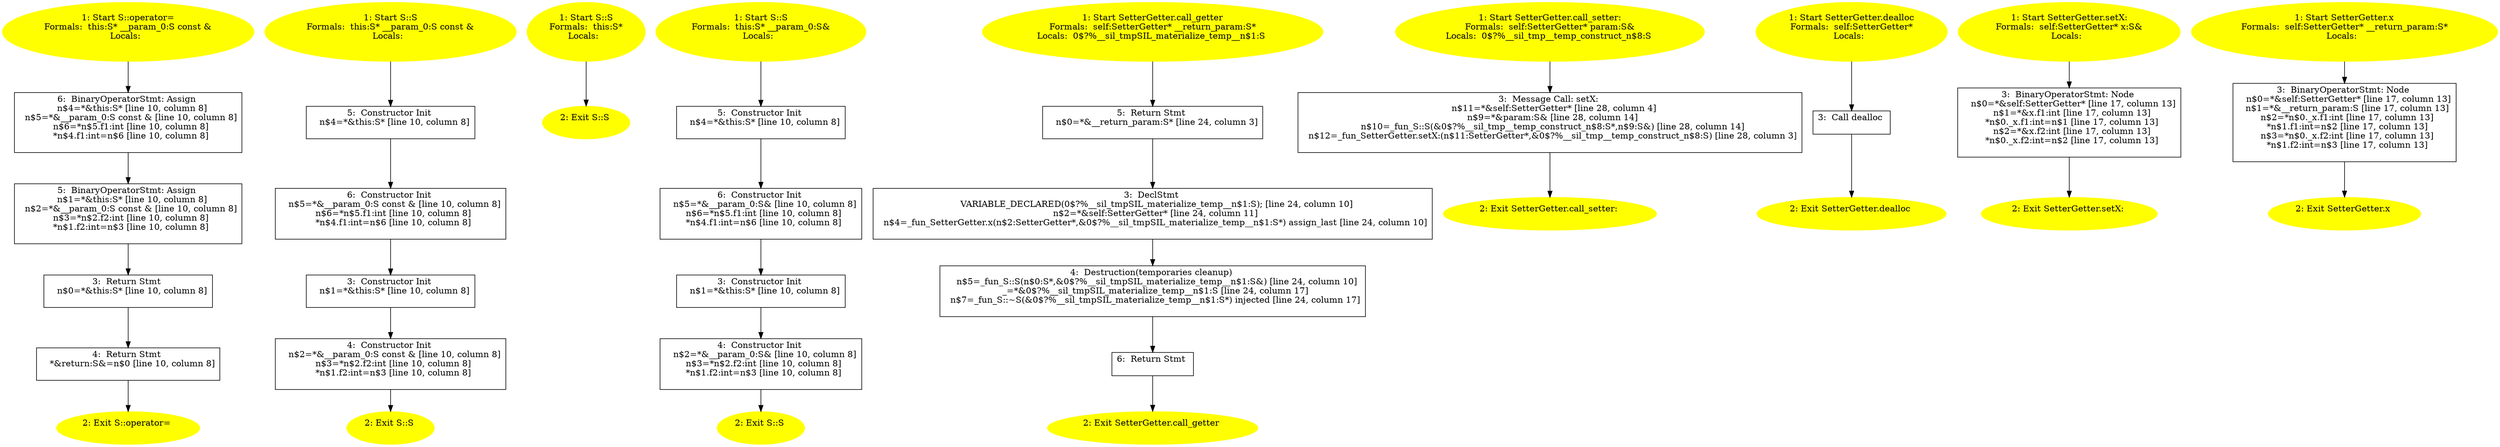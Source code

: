 /* @generated */
digraph cfg {
"operator=#S#(3477848177201612496).2d781ea47698b14a7a166ad988389226_1" [label="1: Start S::operator=\nFormals:  this:S* __param_0:S const &\nLocals:  \n  " color=yellow style=filled]
	

	 "operator=#S#(3477848177201612496).2d781ea47698b14a7a166ad988389226_1" -> "operator=#S#(3477848177201612496).2d781ea47698b14a7a166ad988389226_6" ;
"operator=#S#(3477848177201612496).2d781ea47698b14a7a166ad988389226_2" [label="2: Exit S::operator= \n  " color=yellow style=filled]
	

"operator=#S#(3477848177201612496).2d781ea47698b14a7a166ad988389226_3" [label="3:  Return Stmt \n   n$0=*&this:S* [line 10, column 8]\n " shape="box"]
	

	 "operator=#S#(3477848177201612496).2d781ea47698b14a7a166ad988389226_3" -> "operator=#S#(3477848177201612496).2d781ea47698b14a7a166ad988389226_4" ;
"operator=#S#(3477848177201612496).2d781ea47698b14a7a166ad988389226_4" [label="4:  Return Stmt \n   *&return:S&=n$0 [line 10, column 8]\n " shape="box"]
	

	 "operator=#S#(3477848177201612496).2d781ea47698b14a7a166ad988389226_4" -> "operator=#S#(3477848177201612496).2d781ea47698b14a7a166ad988389226_2" ;
"operator=#S#(3477848177201612496).2d781ea47698b14a7a166ad988389226_5" [label="5:  BinaryOperatorStmt: Assign \n   n$1=*&this:S* [line 10, column 8]\n  n$2=*&__param_0:S const & [line 10, column 8]\n  n$3=*n$2.f2:int [line 10, column 8]\n  *n$1.f2:int=n$3 [line 10, column 8]\n " shape="box"]
	

	 "operator=#S#(3477848177201612496).2d781ea47698b14a7a166ad988389226_5" -> "operator=#S#(3477848177201612496).2d781ea47698b14a7a166ad988389226_3" ;
"operator=#S#(3477848177201612496).2d781ea47698b14a7a166ad988389226_6" [label="6:  BinaryOperatorStmt: Assign \n   n$4=*&this:S* [line 10, column 8]\n  n$5=*&__param_0:S const & [line 10, column 8]\n  n$6=*n$5.f1:int [line 10, column 8]\n  *n$4.f1:int=n$6 [line 10, column 8]\n " shape="box"]
	

	 "operator=#S#(3477848177201612496).2d781ea47698b14a7a166ad988389226_6" -> "operator=#S#(3477848177201612496).2d781ea47698b14a7a166ad988389226_5" ;
"S#S#{1652559256541304523}.6448bcbd68f1a6166a40b2e220c9aae7_1" [label="1: Start S::S\nFormals:  this:S* __param_0:S const &\nLocals:  \n  " color=yellow style=filled]
	

	 "S#S#{1652559256541304523}.6448bcbd68f1a6166a40b2e220c9aae7_1" -> "S#S#{1652559256541304523}.6448bcbd68f1a6166a40b2e220c9aae7_5" ;
"S#S#{1652559256541304523}.6448bcbd68f1a6166a40b2e220c9aae7_2" [label="2: Exit S::S \n  " color=yellow style=filled]
	

"S#S#{1652559256541304523}.6448bcbd68f1a6166a40b2e220c9aae7_3" [label="3:  Constructor Init \n   n$1=*&this:S* [line 10, column 8]\n " shape="box"]
	

	 "S#S#{1652559256541304523}.6448bcbd68f1a6166a40b2e220c9aae7_3" -> "S#S#{1652559256541304523}.6448bcbd68f1a6166a40b2e220c9aae7_4" ;
"S#S#{1652559256541304523}.6448bcbd68f1a6166a40b2e220c9aae7_4" [label="4:  Constructor Init \n   n$2=*&__param_0:S const & [line 10, column 8]\n  n$3=*n$2.f2:int [line 10, column 8]\n  *n$1.f2:int=n$3 [line 10, column 8]\n " shape="box"]
	

	 "S#S#{1652559256541304523}.6448bcbd68f1a6166a40b2e220c9aae7_4" -> "S#S#{1652559256541304523}.6448bcbd68f1a6166a40b2e220c9aae7_2" ;
"S#S#{1652559256541304523}.6448bcbd68f1a6166a40b2e220c9aae7_5" [label="5:  Constructor Init \n   n$4=*&this:S* [line 10, column 8]\n " shape="box"]
	

	 "S#S#{1652559256541304523}.6448bcbd68f1a6166a40b2e220c9aae7_5" -> "S#S#{1652559256541304523}.6448bcbd68f1a6166a40b2e220c9aae7_6" ;
"S#S#{1652559256541304523}.6448bcbd68f1a6166a40b2e220c9aae7_6" [label="6:  Constructor Init \n   n$5=*&__param_0:S const & [line 10, column 8]\n  n$6=*n$5.f1:int [line 10, column 8]\n  *n$4.f1:int=n$6 [line 10, column 8]\n " shape="box"]
	

	 "S#S#{1652559256541304523}.6448bcbd68f1a6166a40b2e220c9aae7_6" -> "S#S#{1652559256541304523}.6448bcbd68f1a6166a40b2e220c9aae7_3" ;
"S#S#{18026356147569087964}.64ac656e384a7135c3ab35312a399900_1" [label="1: Start S::S\nFormals:  this:S*\nLocals:  \n  " color=yellow style=filled]
	

	 "S#S#{18026356147569087964}.64ac656e384a7135c3ab35312a399900_1" -> "S#S#{18026356147569087964}.64ac656e384a7135c3ab35312a399900_2" ;
"S#S#{18026356147569087964}.64ac656e384a7135c3ab35312a399900_2" [label="2: Exit S::S \n  " color=yellow style=filled]
	

"S#S#{7538395480010452745}.c4d1718af09f255fdcf295be7f292a39_1" [label="1: Start S::S\nFormals:  this:S* __param_0:S&\nLocals:  \n  " color=yellow style=filled]
	

	 "S#S#{7538395480010452745}.c4d1718af09f255fdcf295be7f292a39_1" -> "S#S#{7538395480010452745}.c4d1718af09f255fdcf295be7f292a39_5" ;
"S#S#{7538395480010452745}.c4d1718af09f255fdcf295be7f292a39_2" [label="2: Exit S::S \n  " color=yellow style=filled]
	

"S#S#{7538395480010452745}.c4d1718af09f255fdcf295be7f292a39_3" [label="3:  Constructor Init \n   n$1=*&this:S* [line 10, column 8]\n " shape="box"]
	

	 "S#S#{7538395480010452745}.c4d1718af09f255fdcf295be7f292a39_3" -> "S#S#{7538395480010452745}.c4d1718af09f255fdcf295be7f292a39_4" ;
"S#S#{7538395480010452745}.c4d1718af09f255fdcf295be7f292a39_4" [label="4:  Constructor Init \n   n$2=*&__param_0:S& [line 10, column 8]\n  n$3=*n$2.f2:int [line 10, column 8]\n  *n$1.f2:int=n$3 [line 10, column 8]\n " shape="box"]
	

	 "S#S#{7538395480010452745}.c4d1718af09f255fdcf295be7f292a39_4" -> "S#S#{7538395480010452745}.c4d1718af09f255fdcf295be7f292a39_2" ;
"S#S#{7538395480010452745}.c4d1718af09f255fdcf295be7f292a39_5" [label="5:  Constructor Init \n   n$4=*&this:S* [line 10, column 8]\n " shape="box"]
	

	 "S#S#{7538395480010452745}.c4d1718af09f255fdcf295be7f292a39_5" -> "S#S#{7538395480010452745}.c4d1718af09f255fdcf295be7f292a39_6" ;
"S#S#{7538395480010452745}.c4d1718af09f255fdcf295be7f292a39_6" [label="6:  Constructor Init \n   n$5=*&__param_0:S& [line 10, column 8]\n  n$6=*n$5.f1:int [line 10, column 8]\n  *n$4.f1:int=n$6 [line 10, column 8]\n " shape="box"]
	

	 "S#S#{7538395480010452745}.c4d1718af09f255fdcf295be7f292a39_6" -> "S#S#{7538395480010452745}.c4d1718af09f255fdcf295be7f292a39_3" ;
"call_getter#SetterGetter(class S)#instance.0b857a09887ce0b0567d6c41ca9c5a53_1" [label="1: Start SetterGetter.call_getter\nFormals:  self:SetterGetter* __return_param:S*\nLocals:  0$?%__sil_tmpSIL_materialize_temp__n$1:S \n  " color=yellow style=filled]
	

	 "call_getter#SetterGetter(class S)#instance.0b857a09887ce0b0567d6c41ca9c5a53_1" -> "call_getter#SetterGetter(class S)#instance.0b857a09887ce0b0567d6c41ca9c5a53_5" ;
"call_getter#SetterGetter(class S)#instance.0b857a09887ce0b0567d6c41ca9c5a53_2" [label="2: Exit SetterGetter.call_getter \n  " color=yellow style=filled]
	

"call_getter#SetterGetter(class S)#instance.0b857a09887ce0b0567d6c41ca9c5a53_3" [label="3:  DeclStmt \n   VARIABLE_DECLARED(0$?%__sil_tmpSIL_materialize_temp__n$1:S); [line 24, column 10]\n  n$2=*&self:SetterGetter* [line 24, column 11]\n  n$4=_fun_SetterGetter.x(n$2:SetterGetter*,&0$?%__sil_tmpSIL_materialize_temp__n$1:S*) assign_last [line 24, column 10]\n " shape="box"]
	

	 "call_getter#SetterGetter(class S)#instance.0b857a09887ce0b0567d6c41ca9c5a53_3" -> "call_getter#SetterGetter(class S)#instance.0b857a09887ce0b0567d6c41ca9c5a53_4" ;
"call_getter#SetterGetter(class S)#instance.0b857a09887ce0b0567d6c41ca9c5a53_4" [label="4:  Destruction(temporaries cleanup) \n   n$5=_fun_S::S(n$0:S*,&0$?%__sil_tmpSIL_materialize_temp__n$1:S&) [line 24, column 10]\n  _=*&0$?%__sil_tmpSIL_materialize_temp__n$1:S [line 24, column 17]\n  n$7=_fun_S::~S(&0$?%__sil_tmpSIL_materialize_temp__n$1:S*) injected [line 24, column 17]\n " shape="box"]
	

	 "call_getter#SetterGetter(class S)#instance.0b857a09887ce0b0567d6c41ca9c5a53_4" -> "call_getter#SetterGetter(class S)#instance.0b857a09887ce0b0567d6c41ca9c5a53_6" ;
"call_getter#SetterGetter(class S)#instance.0b857a09887ce0b0567d6c41ca9c5a53_5" [label="5:  Return Stmt \n   n$0=*&__return_param:S* [line 24, column 3]\n " shape="box"]
	

	 "call_getter#SetterGetter(class S)#instance.0b857a09887ce0b0567d6c41ca9c5a53_5" -> "call_getter#SetterGetter(class S)#instance.0b857a09887ce0b0567d6c41ca9c5a53_3" ;
"call_getter#SetterGetter(class S)#instance.0b857a09887ce0b0567d6c41ca9c5a53_6" [label="6:  Return Stmt \n  " shape="box"]
	

	 "call_getter#SetterGetter(class S)#instance.0b857a09887ce0b0567d6c41ca9c5a53_6" -> "call_getter#SetterGetter(class S)#instance.0b857a09887ce0b0567d6c41ca9c5a53_2" ;
"call_setter:#SetterGetter#instance.20e4ef9fb1c3383cffedd4b947ba1ad5_1" [label="1: Start SetterGetter.call_setter:\nFormals:  self:SetterGetter* param:S&\nLocals:  0$?%__sil_tmp__temp_construct_n$8:S \n  " color=yellow style=filled]
	

	 "call_setter:#SetterGetter#instance.20e4ef9fb1c3383cffedd4b947ba1ad5_1" -> "call_setter:#SetterGetter#instance.20e4ef9fb1c3383cffedd4b947ba1ad5_3" ;
"call_setter:#SetterGetter#instance.20e4ef9fb1c3383cffedd4b947ba1ad5_2" [label="2: Exit SetterGetter.call_setter: \n  " color=yellow style=filled]
	

"call_setter:#SetterGetter#instance.20e4ef9fb1c3383cffedd4b947ba1ad5_3" [label="3:  Message Call: setX: \n   n$11=*&self:SetterGetter* [line 28, column 4]\n  n$9=*&param:S& [line 28, column 14]\n  n$10=_fun_S::S(&0$?%__sil_tmp__temp_construct_n$8:S*,n$9:S&) [line 28, column 14]\n  n$12=_fun_SetterGetter.setX:(n$11:SetterGetter*,&0$?%__sil_tmp__temp_construct_n$8:S) [line 28, column 3]\n " shape="box"]
	

	 "call_setter:#SetterGetter#instance.20e4ef9fb1c3383cffedd4b947ba1ad5_3" -> "call_setter:#SetterGetter#instance.20e4ef9fb1c3383cffedd4b947ba1ad5_2" ;
"dealloc#SetterGetter#instance.a770db60239ac61263c5c333999d1059_1" [label="1: Start SetterGetter.dealloc\nFormals:  self:SetterGetter*\nLocals:  \n  " color=yellow style=filled]
	

	 "dealloc#SetterGetter#instance.a770db60239ac61263c5c333999d1059_1" -> "dealloc#SetterGetter#instance.a770db60239ac61263c5c333999d1059_3" ;
"dealloc#SetterGetter#instance.a770db60239ac61263c5c333999d1059_2" [label="2: Exit SetterGetter.dealloc \n  " color=yellow style=filled]
	

"dealloc#SetterGetter#instance.a770db60239ac61263c5c333999d1059_3" [label="3:  Call dealloc \n  " shape="box"]
	

	 "dealloc#SetterGetter#instance.a770db60239ac61263c5c333999d1059_3" -> "dealloc#SetterGetter#instance.a770db60239ac61263c5c333999d1059_2" ;
"setX:#SetterGetter#instance.a9b2d372efcd209a7c5af8b560cc251d_1" [label="1: Start SetterGetter.setX:\nFormals:  self:SetterGetter* x:S&\nLocals:  \n  " color=yellow style=filled]
	

	 "setX:#SetterGetter#instance.a9b2d372efcd209a7c5af8b560cc251d_1" -> "setX:#SetterGetter#instance.a9b2d372efcd209a7c5af8b560cc251d_3" ;
"setX:#SetterGetter#instance.a9b2d372efcd209a7c5af8b560cc251d_2" [label="2: Exit SetterGetter.setX: \n  " color=yellow style=filled]
	

"setX:#SetterGetter#instance.a9b2d372efcd209a7c5af8b560cc251d_3" [label="3:  BinaryOperatorStmt: Node \n   n$0=*&self:SetterGetter* [line 17, column 13]\n  n$1=*&x.f1:int [line 17, column 13]\n  *n$0._x.f1:int=n$1 [line 17, column 13]\n  n$2=*&x.f2:int [line 17, column 13]\n  *n$0._x.f2:int=n$2 [line 17, column 13]\n " shape="box"]
	

	 "setX:#SetterGetter#instance.a9b2d372efcd209a7c5af8b560cc251d_3" -> "setX:#SetterGetter#instance.a9b2d372efcd209a7c5af8b560cc251d_2" ;
"x#SetterGetter(class S)#instance.43d5dcfae019b9af257c8ace74d46e9f_1" [label="1: Start SetterGetter.x\nFormals:  self:SetterGetter* __return_param:S*\nLocals:  \n  " color=yellow style=filled]
	

	 "x#SetterGetter(class S)#instance.43d5dcfae019b9af257c8ace74d46e9f_1" -> "x#SetterGetter(class S)#instance.43d5dcfae019b9af257c8ace74d46e9f_3" ;
"x#SetterGetter(class S)#instance.43d5dcfae019b9af257c8ace74d46e9f_2" [label="2: Exit SetterGetter.x \n  " color=yellow style=filled]
	

"x#SetterGetter(class S)#instance.43d5dcfae019b9af257c8ace74d46e9f_3" [label="3:  BinaryOperatorStmt: Node \n   n$0=*&self:SetterGetter* [line 17, column 13]\n  n$1=*&__return_param:S [line 17, column 13]\n  n$2=*n$0._x.f1:int [line 17, column 13]\n  *n$1.f1:int=n$2 [line 17, column 13]\n  n$3=*n$0._x.f2:int [line 17, column 13]\n  *n$1.f2:int=n$3 [line 17, column 13]\n " shape="box"]
	

	 "x#SetterGetter(class S)#instance.43d5dcfae019b9af257c8ace74d46e9f_3" -> "x#SetterGetter(class S)#instance.43d5dcfae019b9af257c8ace74d46e9f_2" ;
}
